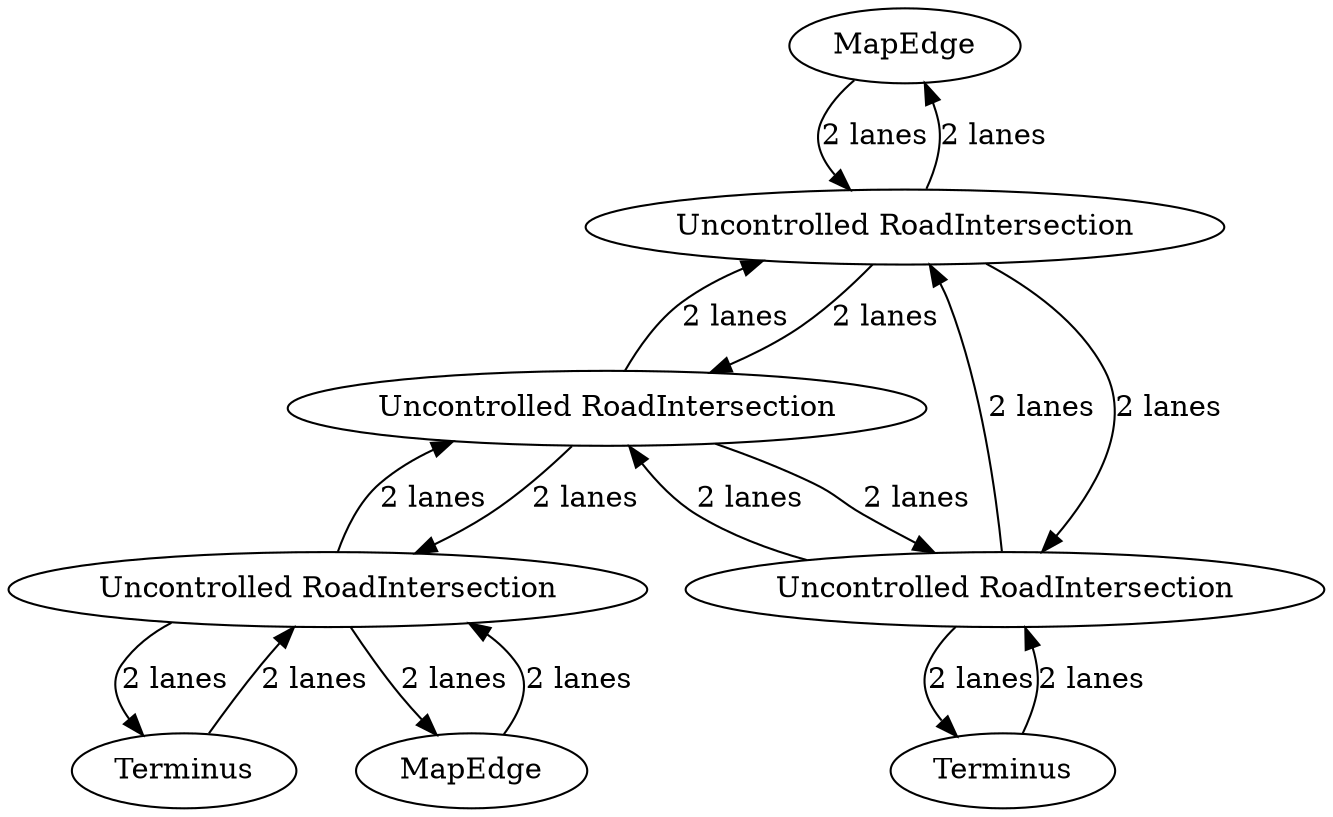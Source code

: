 digraph {
    0 [ label = "MapEdge" ]
    1 [ label = "Uncontrolled RoadIntersection" ]
    2 [ label = "Uncontrolled RoadIntersection" ]
    3 [ label = "Terminus" ]
    4 [ label = "Uncontrolled RoadIntersection" ]
    5 [ label = "Uncontrolled RoadIntersection" ]
    6 [ label = "Terminus" ]
    7 [ label = "MapEdge" ]
    7 -> 5 [ label = "2 lanes" ]
    5 -> 7 [ label = "2 lanes" ]
    5 -> 4 [ label = "2 lanes" ]
    4 -> 5 [ label = "2 lanes" ]
    4 -> 2 [ label = "2 lanes" ]
    2 -> 4 [ label = "2 lanes" ]
    2 -> 1 [ label = "2 lanes" ]
    1 -> 2 [ label = "2 lanes" ]
    1 -> 0 [ label = "2 lanes" ]
    0 -> 1 [ label = "2 lanes" ]
    4 -> 1 [ label = "2 lanes" ]
    1 -> 4 [ label = "2 lanes" ]
    6 -> 5 [ label = "2 lanes" ]
    5 -> 6 [ label = "2 lanes" ]
    2 -> 3 [ label = "2 lanes" ]
    3 -> 2 [ label = "2 lanes" ]
}

